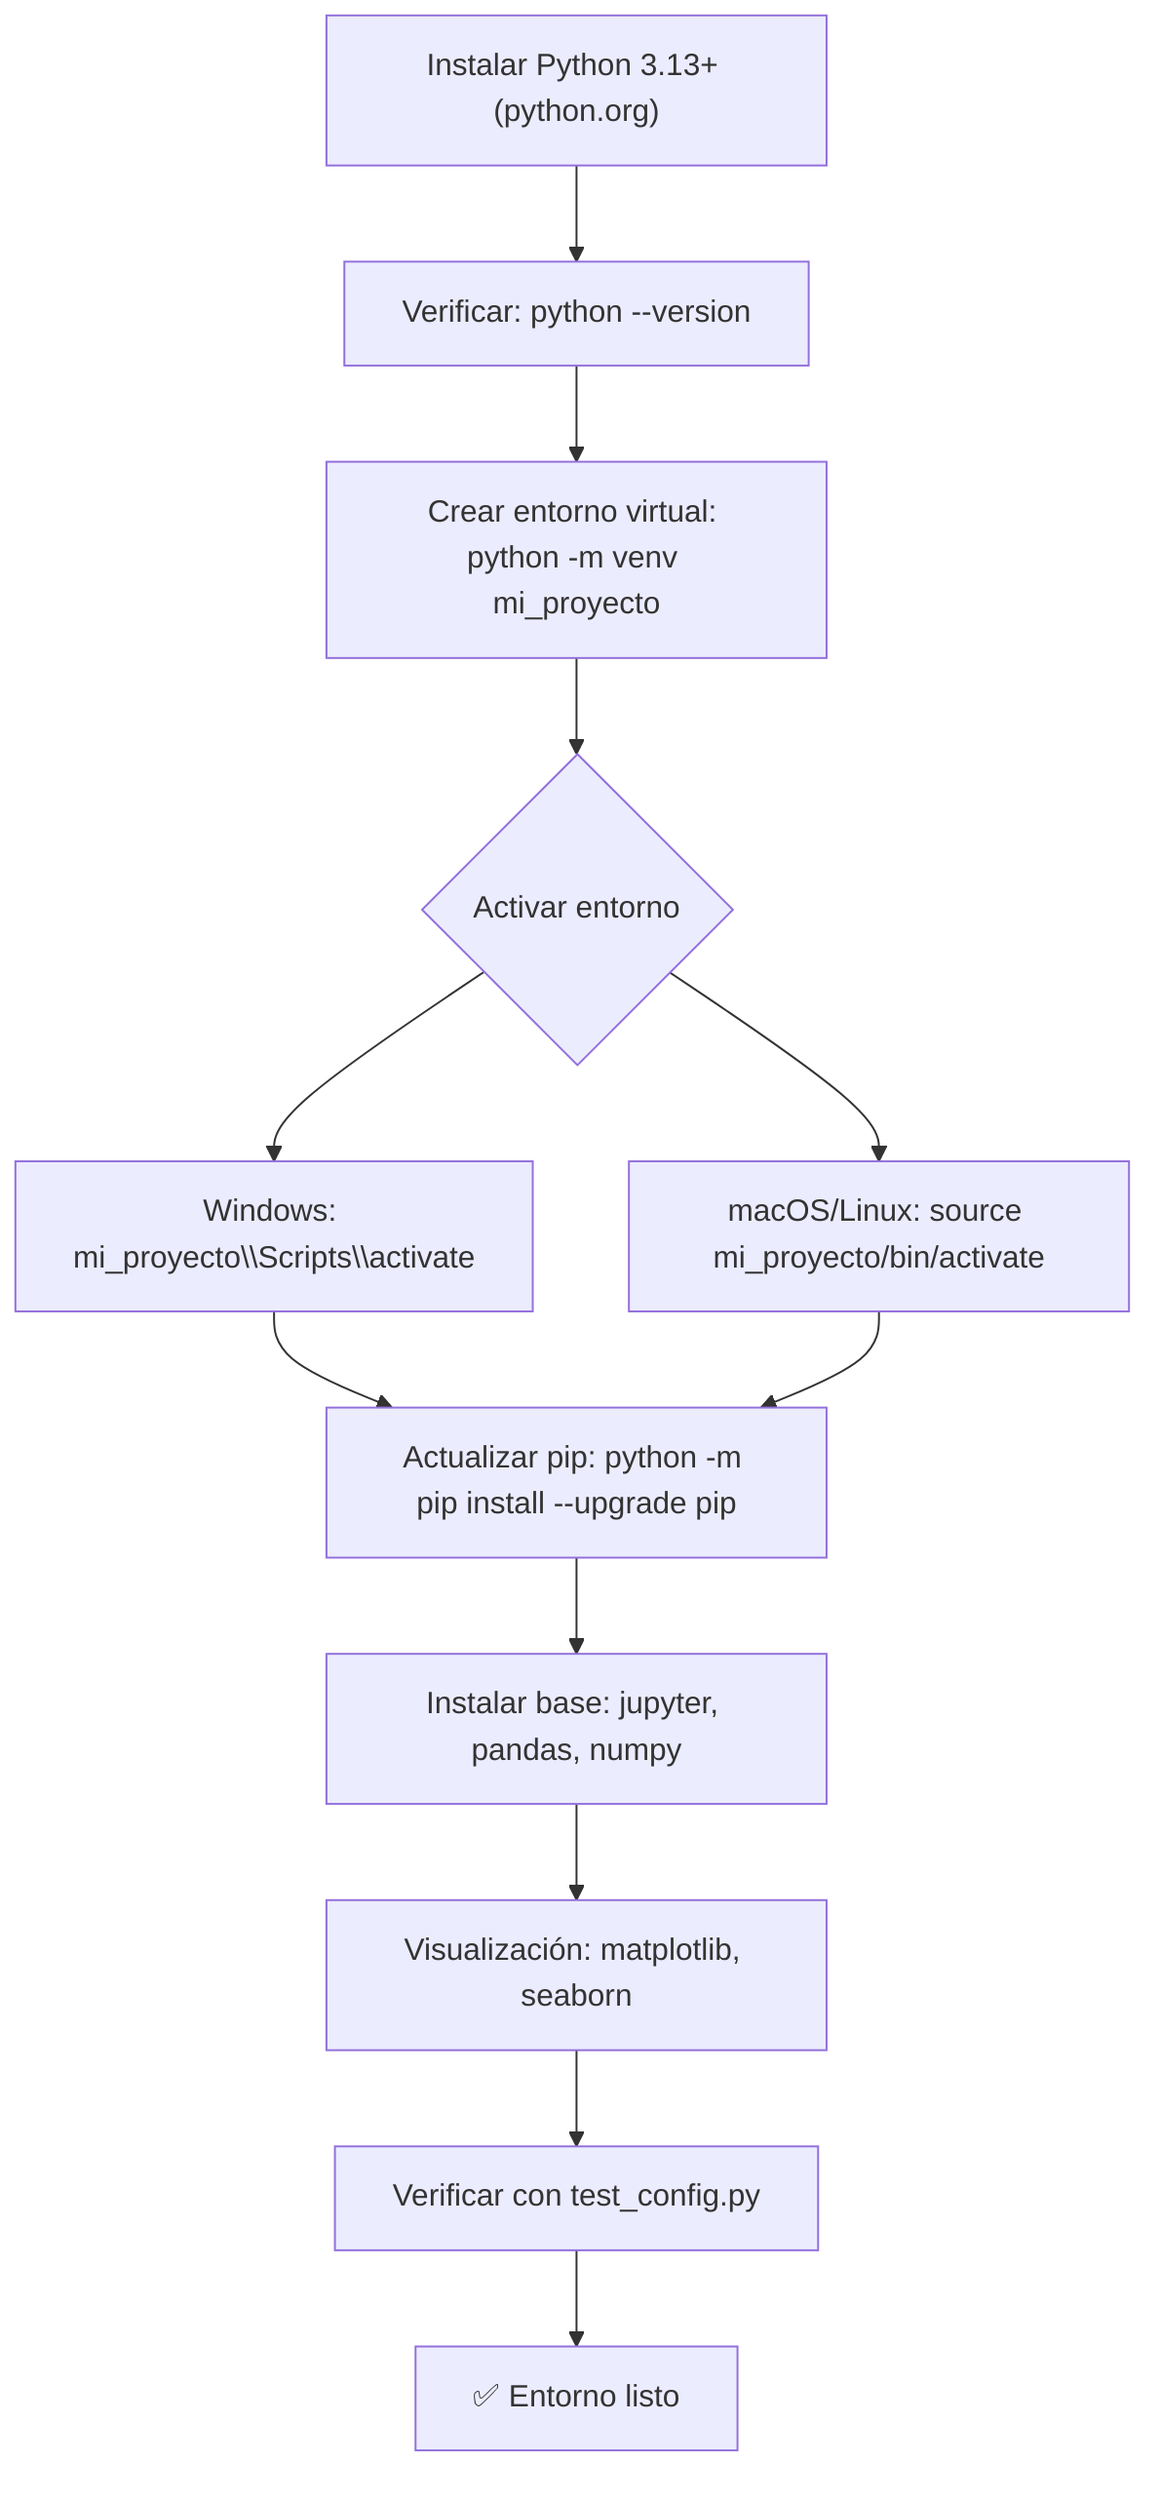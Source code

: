 graph TD
  A["Instalar Python 3.13+ (python.org)"] --> B["Verificar: python --version"]
  B --> C["Crear entorno virtual: python -m venv mi_proyecto"]
  C --> D{"Activar entorno"}
  D --> D1["Windows: mi_proyecto\\Scripts\\activate"]
  D --> D2["macOS/Linux: source mi_proyecto/bin/activate"]
  D1 --> E["Actualizar pip: python -m pip install --upgrade pip"]
  D2 --> E
  E --> F["Instalar base: jupyter, pandas, numpy"]
  F --> F2["Visualización: matplotlib, seaborn"]
  F2 --> G["Verificar con test_config.py"]
  G --> H["✅ Entorno listo"]
